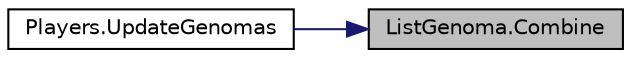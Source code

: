 digraph "ListGenoma.Combine"
{
 // LATEX_PDF_SIZE
  edge [fontname="Helvetica",fontsize="10",labelfontname="Helvetica",labelfontsize="10"];
  node [fontname="Helvetica",fontsize="10",shape=record];
  rankdir="RL";
  Node1 [label="ListGenoma.Combine",height=0.2,width=0.4,color="black", fillcolor="grey75", style="filled", fontcolor="black",tooltip="Combine() se usa para combinar dos cromosomas."];
  Node1 -> Node2 [dir="back",color="midnightblue",fontsize="10",style="solid",fontname="Helvetica"];
  Node2 [label="Players.UpdateGenomas",height=0.2,width=0.4,color="black", fillcolor="white", style="filled",URL="$class_players.html#a06f5916911912d6b3dc9bbf8e694248c",tooltip=" "];
}
